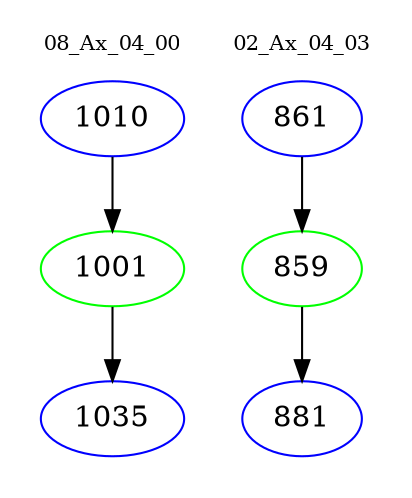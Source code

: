digraph{
subgraph cluster_0 {
color = white
label = "08_Ax_04_00";
fontsize=10;
T0_1010 [label="1010", color="blue"]
T0_1010 -> T0_1001 [color="black"]
T0_1001 [label="1001", color="green"]
T0_1001 -> T0_1035 [color="black"]
T0_1035 [label="1035", color="blue"]
}
subgraph cluster_1 {
color = white
label = "02_Ax_04_03";
fontsize=10;
T1_861 [label="861", color="blue"]
T1_861 -> T1_859 [color="black"]
T1_859 [label="859", color="green"]
T1_859 -> T1_881 [color="black"]
T1_881 [label="881", color="blue"]
}
}

